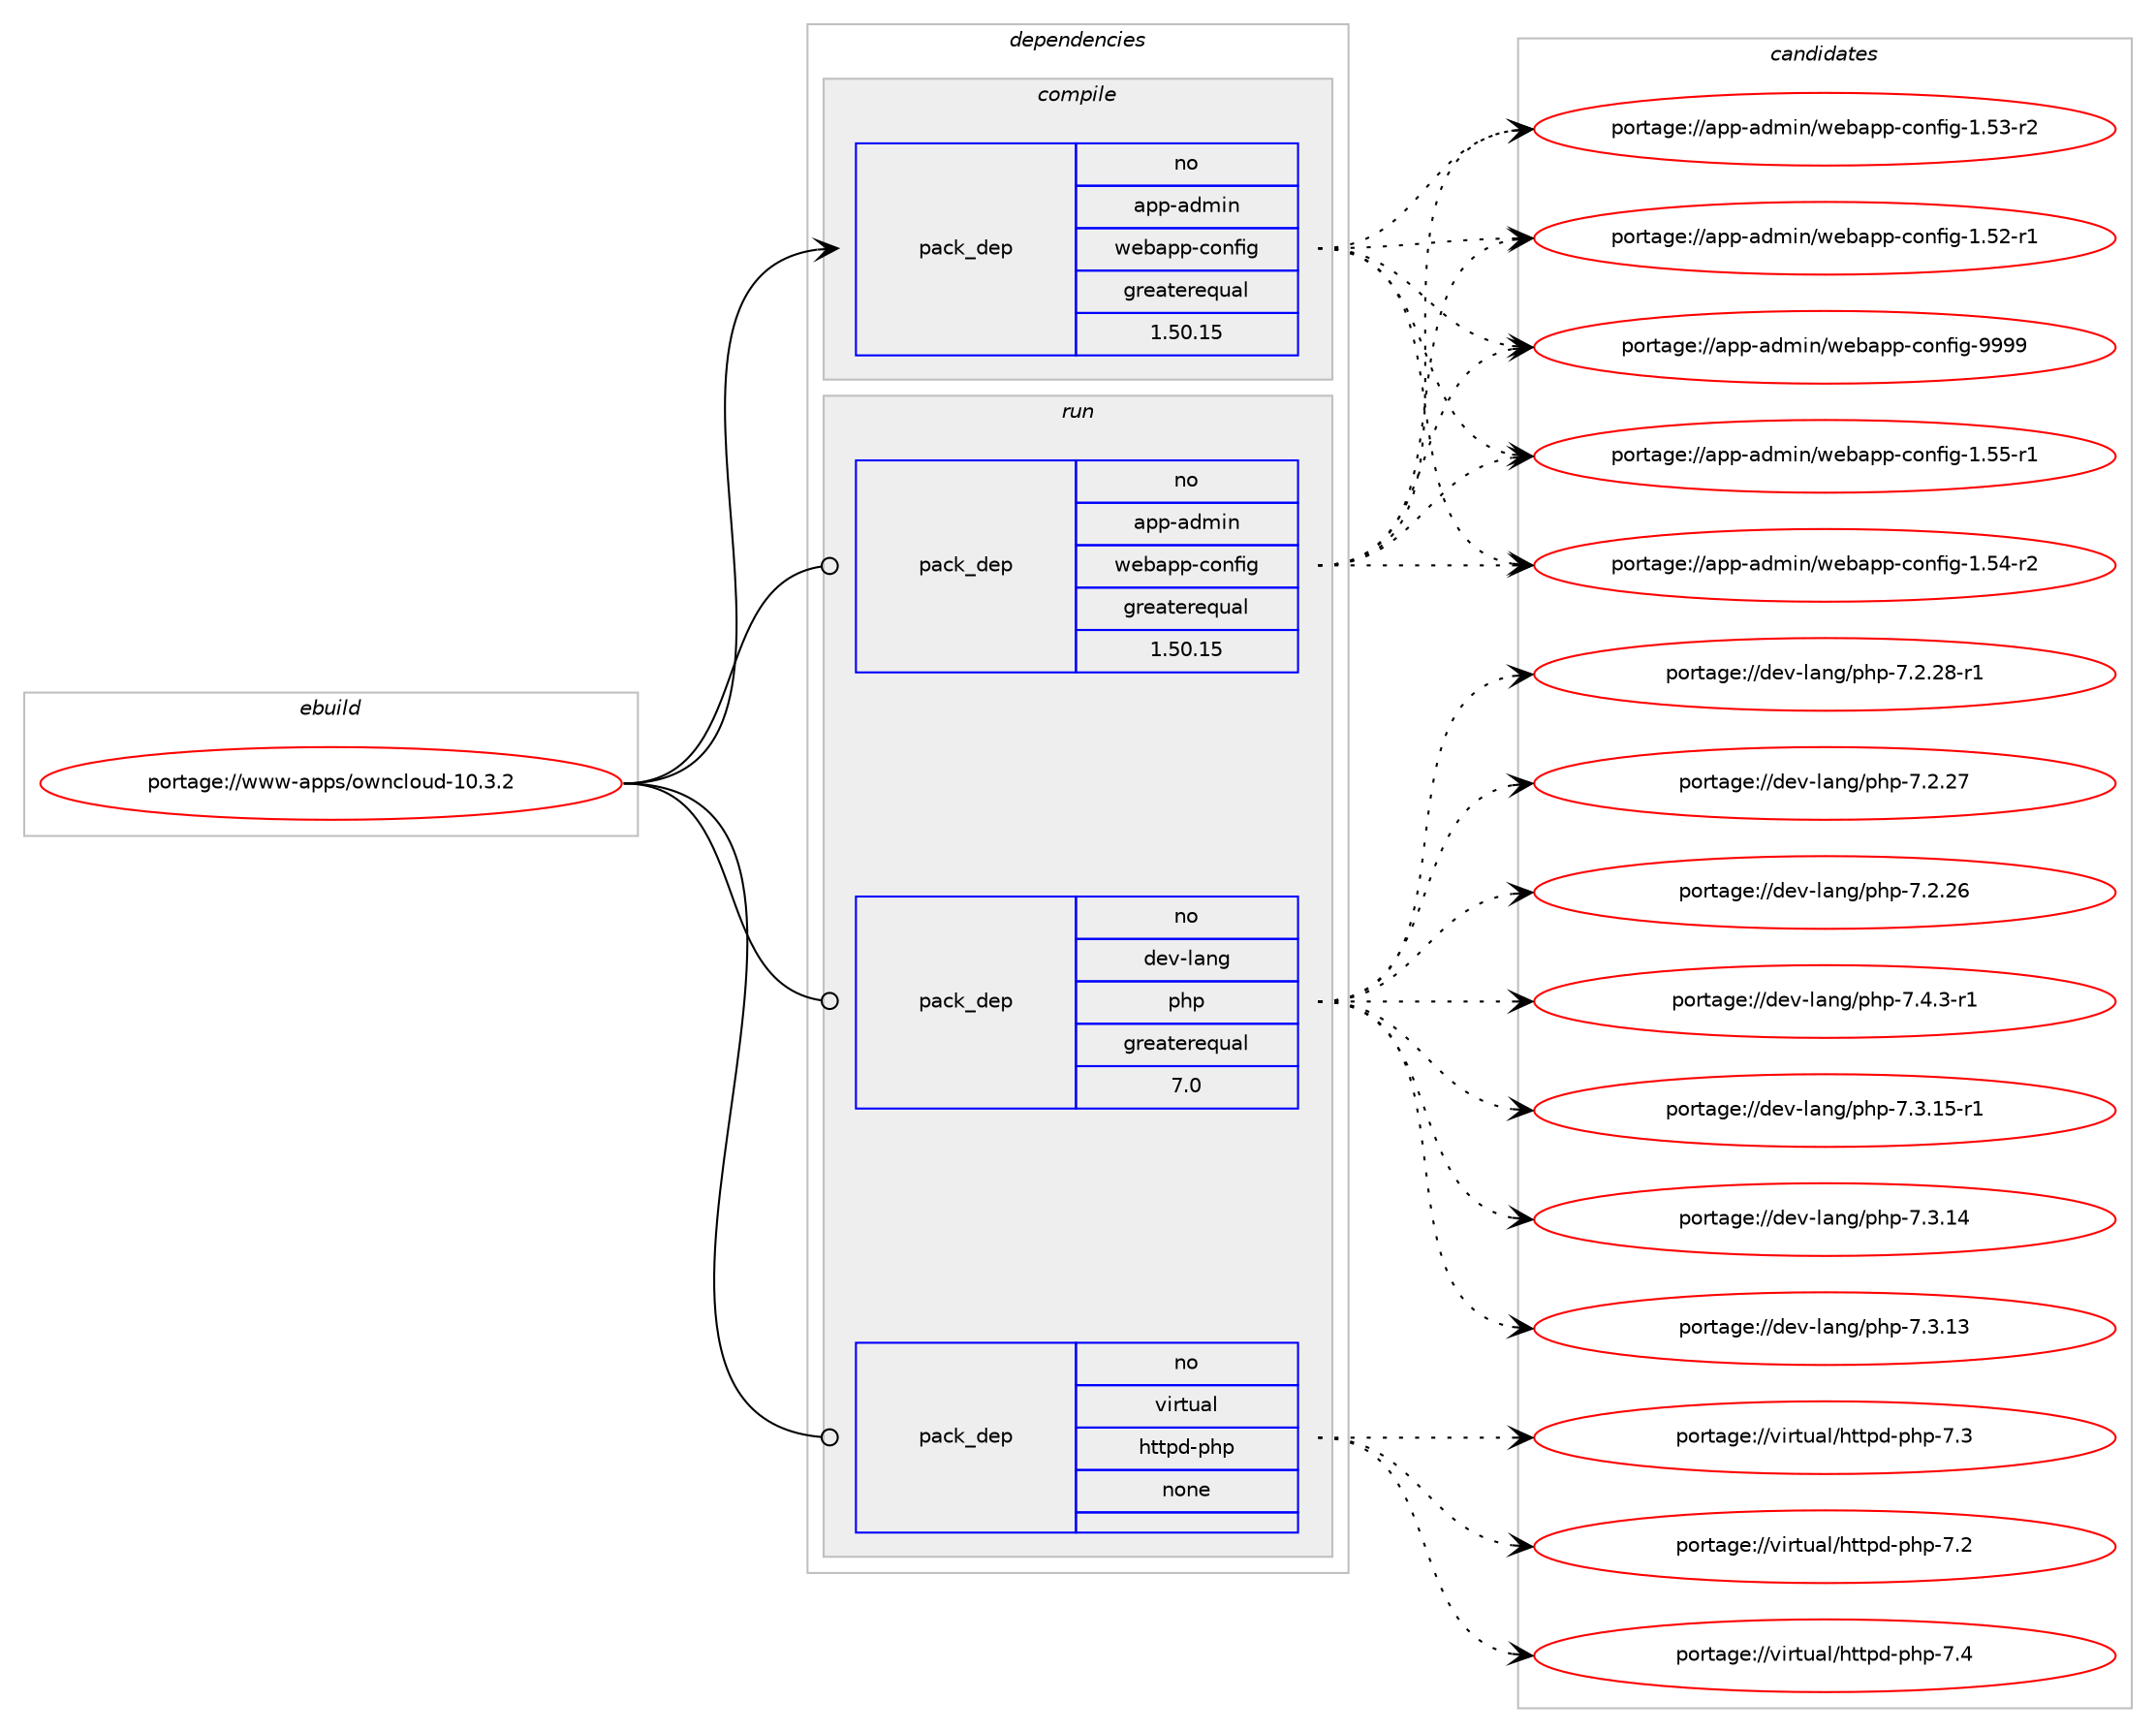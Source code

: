 digraph prolog {

# *************
# Graph options
# *************

newrank=true;
concentrate=true;
compound=true;
graph [rankdir=LR,fontname=Helvetica,fontsize=10,ranksep=1.5];#, ranksep=2.5, nodesep=0.2];
edge  [arrowhead=vee];
node  [fontname=Helvetica,fontsize=10];

# **********
# The ebuild
# **********

subgraph cluster_leftcol {
color=gray;
rank=same;
label=<<i>ebuild</i>>;
id [label="portage://www-apps/owncloud-10.3.2", color=red, width=4, href="../www-apps/owncloud-10.3.2.svg"];
}

# ****************
# The dependencies
# ****************

subgraph cluster_midcol {
color=gray;
label=<<i>dependencies</i>>;
subgraph cluster_compile {
fillcolor="#eeeeee";
style=filled;
label=<<i>compile</i>>;
subgraph pack15141 {
dependency18011 [label=<<TABLE BORDER="0" CELLBORDER="1" CELLSPACING="0" CELLPADDING="4" WIDTH="220"><TR><TD ROWSPAN="6" CELLPADDING="30">pack_dep</TD></TR><TR><TD WIDTH="110">no</TD></TR><TR><TD>app-admin</TD></TR><TR><TD>webapp-config</TD></TR><TR><TD>greaterequal</TD></TR><TR><TD>1.50.15</TD></TR></TABLE>>, shape=none, color=blue];
}
id:e -> dependency18011:w [weight=20,style="solid",arrowhead="vee"];
}
subgraph cluster_compileandrun {
fillcolor="#eeeeee";
style=filled;
label=<<i>compile and run</i>>;
}
subgraph cluster_run {
fillcolor="#eeeeee";
style=filled;
label=<<i>run</i>>;
subgraph pack15142 {
dependency18012 [label=<<TABLE BORDER="0" CELLBORDER="1" CELLSPACING="0" CELLPADDING="4" WIDTH="220"><TR><TD ROWSPAN="6" CELLPADDING="30">pack_dep</TD></TR><TR><TD WIDTH="110">no</TD></TR><TR><TD>app-admin</TD></TR><TR><TD>webapp-config</TD></TR><TR><TD>greaterequal</TD></TR><TR><TD>1.50.15</TD></TR></TABLE>>, shape=none, color=blue];
}
id:e -> dependency18012:w [weight=20,style="solid",arrowhead="odot"];
subgraph pack15143 {
dependency18013 [label=<<TABLE BORDER="0" CELLBORDER="1" CELLSPACING="0" CELLPADDING="4" WIDTH="220"><TR><TD ROWSPAN="6" CELLPADDING="30">pack_dep</TD></TR><TR><TD WIDTH="110">no</TD></TR><TR><TD>dev-lang</TD></TR><TR><TD>php</TD></TR><TR><TD>greaterequal</TD></TR><TR><TD>7.0</TD></TR></TABLE>>, shape=none, color=blue];
}
id:e -> dependency18013:w [weight=20,style="solid",arrowhead="odot"];
subgraph pack15144 {
dependency18014 [label=<<TABLE BORDER="0" CELLBORDER="1" CELLSPACING="0" CELLPADDING="4" WIDTH="220"><TR><TD ROWSPAN="6" CELLPADDING="30">pack_dep</TD></TR><TR><TD WIDTH="110">no</TD></TR><TR><TD>virtual</TD></TR><TR><TD>httpd-php</TD></TR><TR><TD>none</TD></TR><TR><TD></TD></TR></TABLE>>, shape=none, color=blue];
}
id:e -> dependency18014:w [weight=20,style="solid",arrowhead="odot"];
}
}

# **************
# The candidates
# **************

subgraph cluster_choices {
rank=same;
color=gray;
label=<<i>candidates</i>>;

subgraph choice15141 {
color=black;
nodesep=1;
choice97112112459710010910511047119101989711211245991111101021051034557575757 [label="portage://app-admin/webapp-config-9999", color=red, width=4,href="../app-admin/webapp-config-9999.svg"];
choice971121124597100109105110471191019897112112459911111010210510345494653534511449 [label="portage://app-admin/webapp-config-1.55-r1", color=red, width=4,href="../app-admin/webapp-config-1.55-r1.svg"];
choice971121124597100109105110471191019897112112459911111010210510345494653524511450 [label="portage://app-admin/webapp-config-1.54-r2", color=red, width=4,href="../app-admin/webapp-config-1.54-r2.svg"];
choice971121124597100109105110471191019897112112459911111010210510345494653514511450 [label="portage://app-admin/webapp-config-1.53-r2", color=red, width=4,href="../app-admin/webapp-config-1.53-r2.svg"];
choice971121124597100109105110471191019897112112459911111010210510345494653504511449 [label="portage://app-admin/webapp-config-1.52-r1", color=red, width=4,href="../app-admin/webapp-config-1.52-r1.svg"];
dependency18011:e -> choice97112112459710010910511047119101989711211245991111101021051034557575757:w [style=dotted,weight="100"];
dependency18011:e -> choice971121124597100109105110471191019897112112459911111010210510345494653534511449:w [style=dotted,weight="100"];
dependency18011:e -> choice971121124597100109105110471191019897112112459911111010210510345494653524511450:w [style=dotted,weight="100"];
dependency18011:e -> choice971121124597100109105110471191019897112112459911111010210510345494653514511450:w [style=dotted,weight="100"];
dependency18011:e -> choice971121124597100109105110471191019897112112459911111010210510345494653504511449:w [style=dotted,weight="100"];
}
subgraph choice15142 {
color=black;
nodesep=1;
choice97112112459710010910511047119101989711211245991111101021051034557575757 [label="portage://app-admin/webapp-config-9999", color=red, width=4,href="../app-admin/webapp-config-9999.svg"];
choice971121124597100109105110471191019897112112459911111010210510345494653534511449 [label="portage://app-admin/webapp-config-1.55-r1", color=red, width=4,href="../app-admin/webapp-config-1.55-r1.svg"];
choice971121124597100109105110471191019897112112459911111010210510345494653524511450 [label="portage://app-admin/webapp-config-1.54-r2", color=red, width=4,href="../app-admin/webapp-config-1.54-r2.svg"];
choice971121124597100109105110471191019897112112459911111010210510345494653514511450 [label="portage://app-admin/webapp-config-1.53-r2", color=red, width=4,href="../app-admin/webapp-config-1.53-r2.svg"];
choice971121124597100109105110471191019897112112459911111010210510345494653504511449 [label="portage://app-admin/webapp-config-1.52-r1", color=red, width=4,href="../app-admin/webapp-config-1.52-r1.svg"];
dependency18012:e -> choice97112112459710010910511047119101989711211245991111101021051034557575757:w [style=dotted,weight="100"];
dependency18012:e -> choice971121124597100109105110471191019897112112459911111010210510345494653534511449:w [style=dotted,weight="100"];
dependency18012:e -> choice971121124597100109105110471191019897112112459911111010210510345494653524511450:w [style=dotted,weight="100"];
dependency18012:e -> choice971121124597100109105110471191019897112112459911111010210510345494653514511450:w [style=dotted,weight="100"];
dependency18012:e -> choice971121124597100109105110471191019897112112459911111010210510345494653504511449:w [style=dotted,weight="100"];
}
subgraph choice15143 {
color=black;
nodesep=1;
choice1001011184510897110103471121041124555465246514511449 [label="portage://dev-lang/php-7.4.3-r1", color=red, width=4,href="../dev-lang/php-7.4.3-r1.svg"];
choice100101118451089711010347112104112455546514649534511449 [label="portage://dev-lang/php-7.3.15-r1", color=red, width=4,href="../dev-lang/php-7.3.15-r1.svg"];
choice10010111845108971101034711210411245554651464952 [label="portage://dev-lang/php-7.3.14", color=red, width=4,href="../dev-lang/php-7.3.14.svg"];
choice10010111845108971101034711210411245554651464951 [label="portage://dev-lang/php-7.3.13", color=red, width=4,href="../dev-lang/php-7.3.13.svg"];
choice100101118451089711010347112104112455546504650564511449 [label="portage://dev-lang/php-7.2.28-r1", color=red, width=4,href="../dev-lang/php-7.2.28-r1.svg"];
choice10010111845108971101034711210411245554650465055 [label="portage://dev-lang/php-7.2.27", color=red, width=4,href="../dev-lang/php-7.2.27.svg"];
choice10010111845108971101034711210411245554650465054 [label="portage://dev-lang/php-7.2.26", color=red, width=4,href="../dev-lang/php-7.2.26.svg"];
dependency18013:e -> choice1001011184510897110103471121041124555465246514511449:w [style=dotted,weight="100"];
dependency18013:e -> choice100101118451089711010347112104112455546514649534511449:w [style=dotted,weight="100"];
dependency18013:e -> choice10010111845108971101034711210411245554651464952:w [style=dotted,weight="100"];
dependency18013:e -> choice10010111845108971101034711210411245554651464951:w [style=dotted,weight="100"];
dependency18013:e -> choice100101118451089711010347112104112455546504650564511449:w [style=dotted,weight="100"];
dependency18013:e -> choice10010111845108971101034711210411245554650465055:w [style=dotted,weight="100"];
dependency18013:e -> choice10010111845108971101034711210411245554650465054:w [style=dotted,weight="100"];
}
subgraph choice15144 {
color=black;
nodesep=1;
choice11810511411611797108471041161161121004511210411245554652 [label="portage://virtual/httpd-php-7.4", color=red, width=4,href="../virtual/httpd-php-7.4.svg"];
choice11810511411611797108471041161161121004511210411245554651 [label="portage://virtual/httpd-php-7.3", color=red, width=4,href="../virtual/httpd-php-7.3.svg"];
choice11810511411611797108471041161161121004511210411245554650 [label="portage://virtual/httpd-php-7.2", color=red, width=4,href="../virtual/httpd-php-7.2.svg"];
dependency18014:e -> choice11810511411611797108471041161161121004511210411245554652:w [style=dotted,weight="100"];
dependency18014:e -> choice11810511411611797108471041161161121004511210411245554651:w [style=dotted,weight="100"];
dependency18014:e -> choice11810511411611797108471041161161121004511210411245554650:w [style=dotted,weight="100"];
}
}

}
